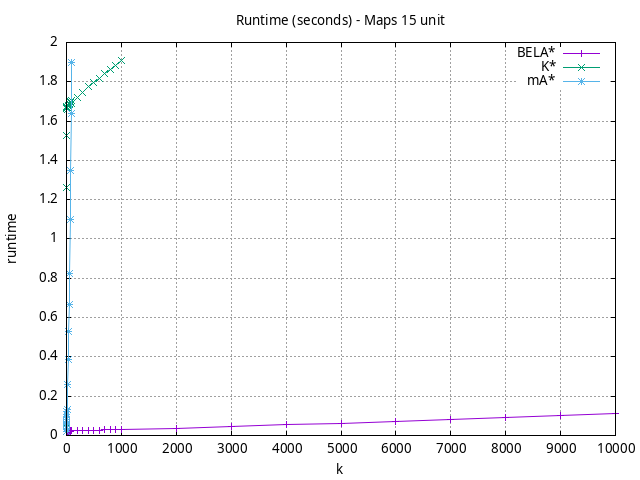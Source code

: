 #!/usr/bin/gnuplot
# -*- coding: utf-8 -*-
#
# results/maps/unit/15/random512-15.heuristic.unit.runtime.gnuplot
#
# Started on 04/03/2024 23:10:36
# Author: Carlos Linares López
set grid
set xlabel "k"
set ylabel "runtime"

set title "Runtime (seconds) - Maps 15 unit"

set terminal png enhanced font "Ariel,10"
set output 'random512-15.heuristic.unit.runtime.png'

plot "-" title "BELA*"      with linesp, "-" title "K*"      with linesp, "-" title "mA*"      with linesp

	1 0.0203021844
	2 0.0202046184
	3 0.020135892799999996
	4 0.020463496299999998
	5 0.0205624982
	6 0.020722663899999993
	7 0.020928837000000002
	8 0.021011026
	9 0.0208476755
	10 0.020957695899999997
	20 0.021608823100000004
	30 0.021869177
	40 0.022302773000000005
	50 0.022105594000000006
	60 0.022434020000000002
	70 0.022741709000000002
	80 0.023088292999999996
	90 0.023320450000000003
	100 0.023198879000000002
	200 0.024551154
	300 0.025592483000000003
	400 0.026150223
	500 0.027099215999999995
	600 0.027744022
	700 0.028213714999999997
	800 0.028245332
	900 0.028450871999999995
	1000 0.028084313999999996
	2000 0.036105123999999995
	3000 0.04463202399999999
	4000 0.053972983999999995
	5000 0.063325761
	6000 0.07263716
	7000 0.08209531299999999
	8000 0.09092826100000001
	9000 0.10115937499999998
	10000 0.11338487000000001
end
	1 0.061034977000000004
	2 1.259837854
	3 1.528041906
	4 1.6618338
	5 1.66645895
	6 1.66881178
	7 1.6721694300000005
	8 1.6748029400000002
	9 1.67538209
	10 1.6607732899999998
	20 1.66762924
	30 1.6725312300000004
	40 1.67739122
	50 1.68303807
	60 1.68705537
	70 1.69390407
	80 1.6985472299999997
	90 1.7041311200000002
	100 1.69133537
	200 1.7185549000000007
	300 1.74772354
	400 1.7739346600000006
	500 1.79538414
	600 1.81789307
	700 1.8398603300000003
	800 1.8629033
	900 1.8837586000000004
	1000 1.9068660999999998
end
	1 0.0203850105
	2 0.033276236
	3 0.04612116
	4 0.05778106299999999
	5 0.070987274
	6 0.08215631200000001
	7 0.09315239500000003
	8 0.1062084
	9 0.12031817900000003
	10 0.131843437
	20 0.25942596999999995
	30 0.38915871
	40 0.52981616
	50 0.66474287
	60 0.82541191
	70 1.0994278800000001
	80 1.3501201799999996
	90 1.6379935899999998
	100 1.89992778
end
